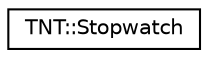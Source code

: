 digraph G
{
  edge [fontname="Helvetica",fontsize="10",labelfontname="Helvetica",labelfontsize="10"];
  node [fontname="Helvetica",fontsize="10",shape=record];
  rankdir="LR";
  Node1 [label="TNT::Stopwatch",height=0.2,width=0.4,color="black", fillcolor="white", style="filled",URL="$class_t_n_t_1_1_stopwatch.html"];
}
